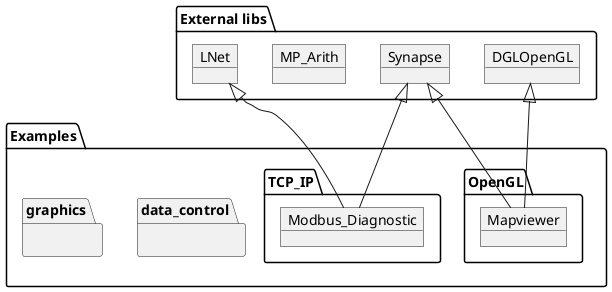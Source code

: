 'Convert to Image using: https://plantuml.com/de/
@startuml

package "Examples" {
  package "OpenGL" {
   object Mapviewer
  }
  package "data_control" {
  }
  package "graphics" {
  }
  package "TCP_IP" {
   object Modbus_Diagnostic
  }
}

package "External libs" {
object Synapse
object LNet 
object MP_Arith
object DGLOpenGL
Synapse <|-- Mapviewer 
DGLOpenGL <|-- Mapviewer 
Synapse <|-- Modbus_Diagnostic
LNet <|-- Modbus_Diagnostic
}


@enduml
